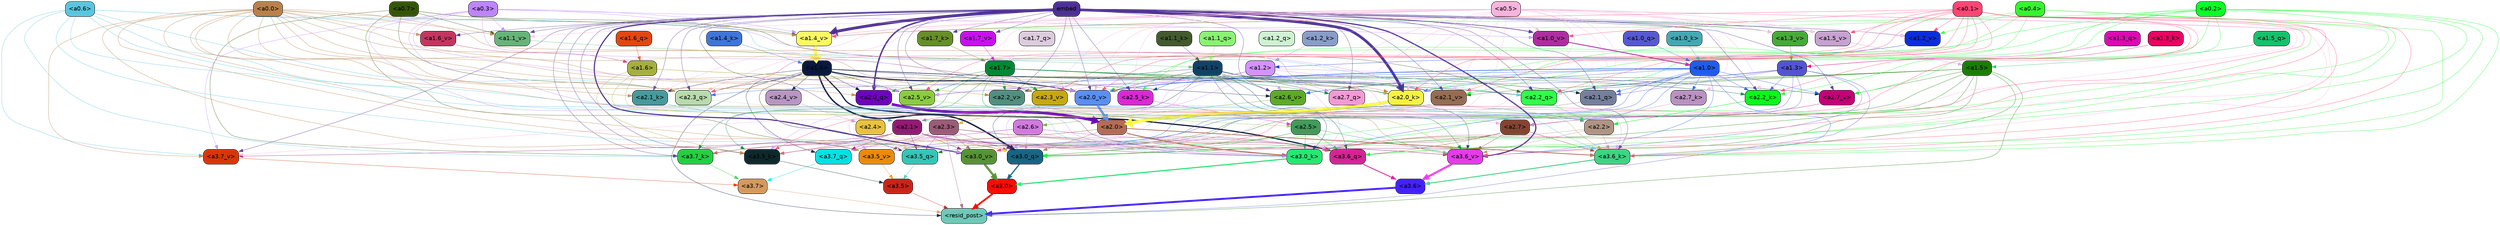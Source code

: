 strict digraph "" {
	graph [bgcolor=transparent,
		layout=dot,
		overlap=false,
		splines=true
	];
	"<a3.7>"	[color=black,
		fillcolor="#d4995e",
		fontname=Helvetica,
		shape=box,
		style="filled, rounded"];
	"<resid_post>"	[color=black,
		fillcolor="#6dc9b8",
		fontname=Helvetica,
		shape=box,
		style="filled, rounded"];
	"<a3.7>" -> "<resid_post>"	[color="#d4995e",
		penwidth=0.6239100098609924];
	"<a3.6>"	[color=black,
		fillcolor="#4321fe",
		fontname=Helvetica,
		shape=box,
		style="filled, rounded"];
	"<a3.6>" -> "<resid_post>"	[color="#4321fe",
		penwidth=4.569062113761902];
	"<a3.5>"	[color=black,
		fillcolor="#c62519",
		fontname=Helvetica,
		shape=box,
		style="filled, rounded"];
	"<a3.5>" -> "<resid_post>"	[color="#c62519",
		penwidth=0.6];
	"<a3.0>"	[color=black,
		fillcolor="#fa0c04",
		fontname=Helvetica,
		shape=box,
		style="filled, rounded"];
	"<a3.0>" -> "<resid_post>"	[color="#fa0c04",
		penwidth=4.283544182777405];
	"<a2.3>"	[color=black,
		fillcolor="#9a5c77",
		fontname=Helvetica,
		shape=box,
		style="filled, rounded"];
	"<a2.3>" -> "<resid_post>"	[color="#9a5c77",
		penwidth=0.6];
	"<a3.7_q>"	[color=black,
		fillcolor="#02e1e2",
		fontname=Helvetica,
		shape=box,
		style="filled, rounded"];
	"<a2.3>" -> "<a3.7_q>"	[color="#9a5c77",
		penwidth=0.6];
	"<a3.6_q>"	[color=black,
		fillcolor="#d42494",
		fontname=Helvetica,
		shape=box,
		style="filled, rounded"];
	"<a2.3>" -> "<a3.6_q>"	[color="#9a5c77",
		penwidth=0.6];
	"<a3.5_q>"	[color=black,
		fillcolor="#35c5b7",
		fontname=Helvetica,
		shape=box,
		style="filled, rounded"];
	"<a2.3>" -> "<a3.5_q>"	[color="#9a5c77",
		penwidth=0.6];
	"<a3.0_q>"	[color=black,
		fillcolor="#186481",
		fontname=Helvetica,
		shape=box,
		style="filled, rounded"];
	"<a2.3>" -> "<a3.0_q>"	[color="#9a5c77",
		penwidth=0.6];
	"<a3.0_k>"	[color=black,
		fillcolor="#26e772",
		fontname=Helvetica,
		shape=box,
		style="filled, rounded"];
	"<a2.3>" -> "<a3.0_k>"	[color="#9a5c77",
		penwidth=0.6];
	"<a3.6_v>"	[color=black,
		fillcolor="#e43ce7",
		fontname=Helvetica,
		shape=box,
		style="filled, rounded"];
	"<a2.3>" -> "<a3.6_v>"	[color="#9a5c77",
		penwidth=0.6];
	"<a3.5_v>"	[color=black,
		fillcolor="#eb8a0a",
		fontname=Helvetica,
		shape=box,
		style="filled, rounded"];
	"<a2.3>" -> "<a3.5_v>"	[color="#9a5c77",
		penwidth=0.6];
	"<a3.0_v>"	[color=black,
		fillcolor="#579237",
		fontname=Helvetica,
		shape=box,
		style="filled, rounded"];
	"<a2.3>" -> "<a3.0_v>"	[color="#9a5c77",
		penwidth=0.6];
	"<a1.5>"	[color=black,
		fillcolor="#1a7d04",
		fontname=Helvetica,
		shape=box,
		style="filled, rounded"];
	"<a1.5>" -> "<resid_post>"	[color="#1a7d04",
		penwidth=0.6];
	"<a1.5>" -> "<a3.6_q>"	[color="#1a7d04",
		penwidth=0.6];
	"<a1.5>" -> "<a3.5_q>"	[color="#1a7d04",
		penwidth=0.6];
	"<a1.5>" -> "<a3.0_q>"	[color="#1a7d04",
		penwidth=0.6];
	"<a3.6_k>"	[color=black,
		fillcolor="#3dd483",
		fontname=Helvetica,
		shape=box,
		style="filled, rounded"];
	"<a1.5>" -> "<a3.6_k>"	[color="#1a7d04",
		penwidth=0.6];
	"<a1.5>" -> "<a3.0_k>"	[color="#1a7d04",
		penwidth=0.6];
	"<a2.2_q>"	[color=black,
		fillcolor="#31fe4a",
		fontname=Helvetica,
		shape=box,
		style="filled, rounded"];
	"<a1.5>" -> "<a2.2_q>"	[color="#1a7d04",
		penwidth=0.6];
	"<a2.7_v>"	[color=black,
		fillcolor="#c20176",
		fontname=Helvetica,
		shape=box,
		style="filled, rounded"];
	"<a1.5>" -> "<a2.7_v>"	[color="#1a7d04",
		penwidth=0.6];
	"<a2.6_v>"	[color=black,
		fillcolor="#5daa28",
		fontname=Helvetica,
		shape=box,
		style="filled, rounded"];
	"<a1.5>" -> "<a2.6_v>"	[color="#1a7d04",
		penwidth=0.6];
	"<a2.1_v>"	[color=black,
		fillcolor="#956d52",
		fontname=Helvetica,
		shape=box,
		style="filled, rounded"];
	"<a1.5>" -> "<a2.1_v>"	[color="#1a7d04",
		penwidth=0.6];
	"<a1.4>"	[color=black,
		fillcolor="#09183c",
		fontname=Helvetica,
		shape=box,
		style="filled, rounded"];
	"<a1.4>" -> "<resid_post>"	[color="#09183c",
		penwidth=0.6];
	"<a1.4>" -> "<a3.7_q>"	[color="#09183c",
		penwidth=0.6];
	"<a1.4>" -> "<a3.6_q>"	[color="#09183c",
		penwidth=2.7536282539367676];
	"<a1.4>" -> "<a3.5_q>"	[color="#09183c",
		penwidth=0.6];
	"<a1.4>" -> "<a3.0_q>"	[color="#09183c",
		penwidth=3.3369133472442627];
	"<a2.3_q>"	[color=black,
		fillcolor="#b8daad",
		fontname=Helvetica,
		shape=box,
		style="filled, rounded"];
	"<a1.4>" -> "<a2.3_q>"	[color="#09183c",
		penwidth=0.6];
	"<a1.4>" -> "<a2.2_q>"	[color="#09183c",
		penwidth=0.6];
	"<a2.1_q>"	[color=black,
		fillcolor="#757f9c",
		fontname=Helvetica,
		shape=box,
		style="filled, rounded"];
	"<a1.4>" -> "<a2.1_q>"	[color="#09183c",
		penwidth=0.6];
	"<a2.0_q>"	[color=black,
		fillcolor="#6c04bd",
		fontname=Helvetica,
		shape=box,
		style="filled, rounded"];
	"<a1.4>" -> "<a2.0_q>"	[color="#09183c",
		penwidth=0.6];
	"<a2.1_k>"	[color=black,
		fillcolor="#48999c",
		fontname=Helvetica,
		shape=box,
		style="filled, rounded"];
	"<a1.4>" -> "<a2.1_k>"	[color="#09183c",
		penwidth=0.6];
	"<a1.4>" -> "<a2.7_v>"	[color="#09183c",
		penwidth=0.6];
	"<a1.4>" -> "<a2.6_v>"	[color="#09183c",
		penwidth=0.6];
	"<a2.5_v>"	[color=black,
		fillcolor="#8acb43",
		fontname=Helvetica,
		shape=box,
		style="filled, rounded"];
	"<a1.4>" -> "<a2.5_v>"	[color="#09183c",
		penwidth=0.6];
	"<a2.4_v>"	[color=black,
		fillcolor="#b796c2",
		fontname=Helvetica,
		shape=box,
		style="filled, rounded"];
	"<a1.4>" -> "<a2.4_v>"	[color="#09183c",
		penwidth=0.6];
	"<a1.4>" -> "<a2.1_v>"	[color="#09183c",
		penwidth=0.6];
	"<a2.0_v>"	[color=black,
		fillcolor="#5a8ef0",
		fontname=Helvetica,
		shape=box,
		style="filled, rounded"];
	"<a1.4>" -> "<a2.0_v>"	[color="#09183c",
		penwidth=2.2818827629089355];
	"<a1.3>"	[color=black,
		fillcolor="#5353d3",
		fontname=Helvetica,
		shape=box,
		style="filled, rounded"];
	"<a1.3>" -> "<resid_post>"	[color="#5353d3",
		penwidth=0.6];
	"<a1.3>" -> "<a3.6_v>"	[color="#5353d3",
		penwidth=0.6];
	"<a1.3>" -> "<a3.5_v>"	[color="#5353d3",
		penwidth=0.6];
	"<a1.3>" -> "<a3.0_v>"	[color="#5353d3",
		penwidth=0.6];
	"<a1.3>" -> "<a2.2_q>"	[color="#5353d3",
		penwidth=0.6];
	"<a1.3>" -> "<a2.1_q>"	[color="#5353d3",
		penwidth=0.6];
	"<a2.2_k>"	[color=black,
		fillcolor="#0bf81e",
		fontname=Helvetica,
		shape=box,
		style="filled, rounded"];
	"<a1.3>" -> "<a2.2_k>"	[color="#5353d3",
		penwidth=0.6];
	"<a1.3>" -> "<a2.5_v>"	[color="#5353d3",
		penwidth=0.6];
	"<a3.7_q>" -> "<a3.7>"	[color="#02e1e2",
		penwidth=0.6];
	"<a3.6_q>" -> "<a3.6>"	[color="#d42494",
		penwidth=2.0344843566417694];
	"<a3.5_q>" -> "<a3.5>"	[color="#35c5b7",
		penwidth=0.6];
	"<a3.0_q>" -> "<a3.0>"	[color="#186481",
		penwidth=2.863015294075012];
	"<a3.7_k>"	[color=black,
		fillcolor="#24cf41",
		fontname=Helvetica,
		shape=box,
		style="filled, rounded"];
	"<a3.7_k>" -> "<a3.7>"	[color="#24cf41",
		penwidth=0.6];
	"<a3.6_k>" -> "<a3.6>"	[color="#3dd483",
		penwidth=2.1770318150520325];
	"<a3.5_k>"	[color=black,
		fillcolor="#0f282c",
		fontname=Helvetica,
		shape=box,
		style="filled, rounded"];
	"<a3.5_k>" -> "<a3.5>"	[color="#0f282c",
		penwidth=0.6];
	"<a3.0_k>" -> "<a3.0>"	[color="#26e772",
		penwidth=2.6323853135108948];
	"<a3.7_v>"	[color=black,
		fillcolor="#d83606",
		fontname=Helvetica,
		shape=box,
		style="filled, rounded"];
	"<a3.7_v>" -> "<a3.7>"	[color="#d83606",
		penwidth=0.6];
	"<a3.6_v>" -> "<a3.6>"	[color="#e43ce7",
		penwidth=4.972373723983765];
	"<a3.5_v>" -> "<a3.5>"	[color="#eb8a0a",
		penwidth=0.6];
	"<a3.0_v>" -> "<a3.0>"	[color="#579237",
		penwidth=5.1638524532318115];
	"<a2.6>"	[color=black,
		fillcolor="#d17add",
		fontname=Helvetica,
		shape=box,
		style="filled, rounded"];
	"<a2.6>" -> "<a3.7_q>"	[color="#d17add",
		penwidth=0.6];
	"<a2.6>" -> "<a3.6_q>"	[color="#d17add",
		penwidth=0.6];
	"<a2.6>" -> "<a3.0_q>"	[color="#d17add",
		penwidth=0.6];
	"<a2.6>" -> "<a3.7_k>"	[color="#d17add",
		penwidth=0.6];
	"<a2.6>" -> "<a3.6_k>"	[color="#d17add",
		penwidth=0.6];
	"<a2.6>" -> "<a3.5_k>"	[color="#d17add",
		penwidth=0.6];
	"<a2.6>" -> "<a3.0_k>"	[color="#d17add",
		penwidth=0.6];
	"<a2.1>"	[color=black,
		fillcolor="#921a73",
		fontname=Helvetica,
		shape=box,
		style="filled, rounded"];
	"<a2.1>" -> "<a3.7_q>"	[color="#921a73",
		penwidth=0.6];
	"<a2.1>" -> "<a3.6_q>"	[color="#921a73",
		penwidth=0.6];
	"<a2.1>" -> "<a3.5_q>"	[color="#921a73",
		penwidth=0.6];
	"<a2.1>" -> "<a3.0_q>"	[color="#921a73",
		penwidth=0.6];
	"<a2.1>" -> "<a3.7_k>"	[color="#921a73",
		penwidth=0.6];
	"<a2.1>" -> "<a3.6_k>"	[color="#921a73",
		penwidth=0.6];
	"<a2.1>" -> "<a3.5_k>"	[color="#921a73",
		penwidth=0.6];
	"<a2.1>" -> "<a3.0_k>"	[color="#921a73",
		penwidth=0.6];
	"<a2.1>" -> "<a3.7_v>"	[color="#921a73",
		penwidth=0.6];
	"<a2.1>" -> "<a3.6_v>"	[color="#921a73",
		penwidth=0.6];
	"<a2.1>" -> "<a3.0_v>"	[color="#921a73",
		penwidth=0.6];
	"<a2.7>"	[color=black,
		fillcolor="#854331",
		fontname=Helvetica,
		shape=box,
		style="filled, rounded"];
	"<a2.7>" -> "<a3.6_q>"	[color="#854331",
		penwidth=0.6];
	"<a2.7>" -> "<a3.0_q>"	[color="#854331",
		penwidth=0.6];
	"<a2.7>" -> "<a3.6_k>"	[color="#854331",
		penwidth=0.6];
	"<a2.7>" -> "<a3.0_k>"	[color="#854331",
		penwidth=0.6];
	"<a2.7>" -> "<a3.6_v>"	[color="#854331",
		penwidth=0.6];
	"<a2.5>"	[color=black,
		fillcolor="#429a5b",
		fontname=Helvetica,
		shape=box,
		style="filled, rounded"];
	"<a2.5>" -> "<a3.6_q>"	[color="#429a5b",
		penwidth=0.6];
	"<a2.5>" -> "<a3.0_q>"	[color="#429a5b",
		penwidth=0.6];
	"<a2.5>" -> "<a3.0_k>"	[color="#429a5b",
		penwidth=0.6];
	"<a2.5>" -> "<a3.6_v>"	[color="#429a5b",
		penwidth=0.6];
	"<a2.5>" -> "<a3.0_v>"	[color="#429a5b",
		penwidth=0.6];
	"<a2.0>"	[color=black,
		fillcolor="#b36c55",
		fontname=Helvetica,
		shape=box,
		style="filled, rounded"];
	"<a2.0>" -> "<a3.6_q>"	[color="#b36c55",
		penwidth=0.6];
	"<a2.0>" -> "<a3.0_q>"	[color="#b36c55",
		penwidth=0.6];
	"<a2.0>" -> "<a3.7_k>"	[color="#b36c55",
		penwidth=0.6];
	"<a2.0>" -> "<a3.6_k>"	[color="#b36c55",
		penwidth=1.7047871947288513];
	"<a2.0>" -> "<a3.5_k>"	[color="#b36c55",
		penwidth=0.6];
	"<a2.0>" -> "<a3.0_k>"	[color="#b36c55",
		penwidth=2.239806979894638];
	"<a1.1>"	[color=black,
		fillcolor="#104267",
		fontname=Helvetica,
		shape=box,
		style="filled, rounded"];
	"<a1.1>" -> "<a3.6_q>"	[color="#104267",
		penwidth=0.6];
	"<a1.1>" -> "<a3.0_q>"	[color="#104267",
		penwidth=0.6];
	"<a1.1>" -> "<a3.0_k>"	[color="#104267",
		penwidth=0.6];
	"<a1.1>" -> "<a3.6_v>"	[color="#104267",
		penwidth=0.6];
	"<a2.7_q>"	[color=black,
		fillcolor="#f19ad4",
		fontname=Helvetica,
		shape=box,
		style="filled, rounded"];
	"<a1.1>" -> "<a2.7_q>"	[color="#104267",
		penwidth=0.6];
	"<a2.5_k>"	[color=black,
		fillcolor="#d829d4",
		fontname=Helvetica,
		shape=box,
		style="filled, rounded"];
	"<a1.1>" -> "<a2.5_k>"	[color="#104267",
		penwidth=0.6];
	"<a2.0_k>"	[color=black,
		fillcolor="#f4f343",
		fontname=Helvetica,
		shape=box,
		style="filled, rounded"];
	"<a1.1>" -> "<a2.0_k>"	[color="#104267",
		penwidth=0.6];
	"<a1.1>" -> "<a2.6_v>"	[color="#104267",
		penwidth=0.6];
	"<a2.2_v>"	[color=black,
		fillcolor="#528f7e",
		fontname=Helvetica,
		shape=box,
		style="filled, rounded"];
	"<a1.1>" -> "<a2.2_v>"	[color="#104267",
		penwidth=0.6];
	"<a1.1>" -> "<a2.1_v>"	[color="#104267",
		penwidth=0.6];
	"<a1.1>" -> "<a2.0_v>"	[color="#104267",
		penwidth=0.6];
	"<a0.4>"	[color=black,
		fillcolor="#35f32e",
		fontname=Helvetica,
		shape=box,
		style="filled, rounded"];
	"<a0.4>" -> "<a3.6_q>"	[color="#35f32e",
		penwidth=0.6];
	"<a0.4>" -> "<a3.0_q>"	[color="#35f32e",
		penwidth=0.6];
	"<a0.4>" -> "<a3.6_k>"	[color="#35f32e",
		penwidth=0.6];
	"<a0.4>" -> "<a2.5_k>"	[color="#35f32e",
		penwidth=0.6];
	"<a0.4>" -> "<a2.0_k>"	[color="#35f32e",
		penwidth=0.6];
	"<a1.4_v>"	[color=black,
		fillcolor="#faf965",
		fontname=Helvetica,
		shape=box,
		style="filled, rounded"];
	"<a0.4>" -> "<a1.4_v>"	[color="#35f32e",
		penwidth=0.6];
	"<a1.2_v>"	[color=black,
		fillcolor="#0b2eda",
		fontname=Helvetica,
		shape=box,
		style="filled, rounded"];
	"<a0.4>" -> "<a1.2_v>"	[color="#35f32e",
		penwidth=0.6];
	"<a0.2>"	[color=black,
		fillcolor="#0aff27",
		fontname=Helvetica,
		shape=box,
		style="filled, rounded"];
	"<a0.2>" -> "<a3.6_q>"	[color="#0aff27",
		penwidth=0.6];
	"<a0.2>" -> "<a3.0_q>"	[color="#0aff27",
		penwidth=0.6];
	"<a0.2>" -> "<a3.6_k>"	[color="#0aff27",
		penwidth=0.6];
	"<a0.2>" -> "<a3.0_k>"	[color="#0aff27",
		penwidth=0.6];
	"<a0.2>" -> "<a2.2_q>"	[color="#0aff27",
		penwidth=0.6];
	"<a0.2>" -> "<a2.2_k>"	[color="#0aff27",
		penwidth=0.6];
	"<a0.2>" -> "<a2.0_k>"	[color="#0aff27",
		penwidth=0.6];
	"<a0.2>" -> "<a2.7_v>"	[color="#0aff27",
		penwidth=0.6];
	"<a0.2>" -> "<a2.1_v>"	[color="#0aff27",
		penwidth=0.6];
	"<a0.2>" -> "<a2.0_v>"	[color="#0aff27",
		penwidth=0.6];
	"<a0.2>" -> "<a1.4_v>"	[color="#0aff27",
		penwidth=0.6];
	"<a2.4>"	[color=black,
		fillcolor="#e8c23f",
		fontname=Helvetica,
		shape=box,
		style="filled, rounded"];
	"<a2.4>" -> "<a3.5_q>"	[color="#e8c23f",
		penwidth=0.6];
	"<a2.4>" -> "<a3.0_q>"	[color="#e8c23f",
		penwidth=0.6];
	"<a1.2>"	[color=black,
		fillcolor="#d392fd",
		fontname=Helvetica,
		shape=box,
		style="filled, rounded"];
	"<a1.2>" -> "<a3.0_q>"	[color="#d392fd",
		penwidth=0.6];
	"<a1.2>" -> "<a3.6_k>"	[color="#d392fd",
		penwidth=0.6];
	"<a1.2>" -> "<a3.5_k>"	[color="#d392fd",
		penwidth=0.6];
	"<a1.2>" -> "<a3.0_k>"	[color="#d392fd",
		penwidth=0.6];
	"<a1.2>" -> "<a3.5_v>"	[color="#d392fd",
		penwidth=0.6];
	"<a1.2>" -> "<a2.7_q>"	[color="#d392fd",
		penwidth=0.6];
	"<a1.2>" -> "<a2.2_q>"	[color="#d392fd",
		penwidth=0.6];
	"<a1.2>" -> "<a2.2_k>"	[color="#d392fd",
		penwidth=0.6];
	"<a1.2>" -> "<a2.6_v>"	[color="#d392fd",
		penwidth=0.6];
	"<a1.2>" -> "<a2.5_v>"	[color="#d392fd",
		penwidth=0.6];
	"<a2.3_v>"	[color=black,
		fillcolor="#c5a912",
		fontname=Helvetica,
		shape=box,
		style="filled, rounded"];
	"<a1.2>" -> "<a2.3_v>"	[color="#d392fd",
		penwidth=0.6];
	"<a1.2>" -> "<a2.0_v>"	[color="#d392fd",
		penwidth=0.6];
	"<a1.7>"	[color=black,
		fillcolor="#028734",
		fontname=Helvetica,
		shape=box,
		style="filled, rounded"];
	"<a1.7>" -> "<a3.7_k>"	[color="#028734",
		penwidth=0.6];
	"<a1.7>" -> "<a3.5_k>"	[color="#028734",
		penwidth=0.6];
	"<a1.7>" -> "<a3.6_v>"	[color="#028734",
		penwidth=0.6];
	"<a1.7>" -> "<a2.7_q>"	[color="#028734",
		penwidth=0.6];
	"<a1.7>" -> "<a2.2_q>"	[color="#028734",
		penwidth=0.6];
	"<a1.7>" -> "<a2.0_q>"	[color="#028734",
		penwidth=0.6];
	"<a1.7>" -> "<a2.2_k>"	[color="#028734",
		penwidth=0.6];
	"<a1.7>" -> "<a2.0_k>"	[color="#028734",
		penwidth=0.6];
	"<a1.7>" -> "<a2.5_v>"	[color="#028734",
		penwidth=0.6];
	"<a1.7>" -> "<a2.3_v>"	[color="#028734",
		penwidth=0.6];
	"<a1.7>" -> "<a2.2_v>"	[color="#028734",
		penwidth=0.6];
	"<a0.7>"	[color=black,
		fillcolor="#355506",
		fontname=Helvetica,
		shape=box,
		style="filled, rounded"];
	"<a0.7>" -> "<a3.7_k>"	[color="#355506",
		penwidth=0.6];
	"<a0.7>" -> "<a3.0_v>"	[color="#355506",
		penwidth=0.6];
	"<a0.7>" -> "<a2.3_q>"	[color="#355506",
		penwidth=0.6];
	"<a0.7>" -> "<a2.2_q>"	[color="#355506",
		penwidth=0.6];
	"<a0.7>" -> "<a1.4_v>"	[color="#355506",
		penwidth=0.6];
	"<a1.1_v>"	[color=black,
		fillcolor="#66b47a",
		fontname=Helvetica,
		shape=box,
		style="filled, rounded"];
	"<a0.7>" -> "<a1.1_v>"	[color="#355506",
		penwidth=0.6];
	"<a0.6>"	[color=black,
		fillcolor="#57c6de",
		fontname=Helvetica,
		shape=box,
		style="filled, rounded"];
	"<a0.6>" -> "<a3.7_k>"	[color="#57c6de",
		penwidth=0.6];
	"<a0.6>" -> "<a3.6_k>"	[color="#57c6de",
		penwidth=0.6];
	"<a0.6>" -> "<a3.0_k>"	[color="#57c6de",
		penwidth=0.6];
	"<a0.6>" -> "<a3.7_v>"	[color="#57c6de",
		penwidth=0.6];
	"<a0.6>" -> "<a3.6_v>"	[color="#57c6de",
		penwidth=0.6];
	"<a0.6>" -> "<a3.0_v>"	[color="#57c6de",
		penwidth=0.6];
	"<a0.6>" -> "<a2.3_q>"	[color="#57c6de",
		penwidth=0.6];
	"<a0.6>" -> "<a2.2_q>"	[color="#57c6de",
		penwidth=0.6];
	"<a0.6>" -> "<a1.4_v>"	[color="#57c6de",
		penwidth=0.6];
	embed	[color=black,
		fillcolor="#4d3092",
		fontname=Helvetica,
		shape=box,
		style="filled, rounded"];
	embed -> "<a3.7_k>"	[color="#4d3092",
		penwidth=0.6];
	embed -> "<a3.6_k>"	[color="#4d3092",
		penwidth=0.6];
	embed -> "<a3.5_k>"	[color="#4d3092",
		penwidth=0.6];
	embed -> "<a3.0_k>"	[color="#4d3092",
		penwidth=0.6];
	embed -> "<a3.7_v>"	[color="#4d3092",
		penwidth=0.6];
	embed -> "<a3.6_v>"	[color="#4d3092",
		penwidth=2.7369276881217957];
	embed -> "<a3.5_v>"	[color="#4d3092",
		penwidth=0.6];
	embed -> "<a3.0_v>"	[color="#4d3092",
		penwidth=2.5778204202651978];
	embed -> "<a2.7_q>"	[color="#4d3092",
		penwidth=0.6];
	embed -> "<a2.3_q>"	[color="#4d3092",
		penwidth=0.6];
	embed -> "<a2.2_q>"	[color="#4d3092",
		penwidth=0.6];
	embed -> "<a2.1_q>"	[color="#4d3092",
		penwidth=0.6];
	embed -> "<a2.0_q>"	[color="#4d3092",
		penwidth=3.459219217300415];
	embed -> "<a2.5_k>"	[color="#4d3092",
		penwidth=0.6];
	embed -> "<a2.2_k>"	[color="#4d3092",
		penwidth=0.6363201141357422];
	embed -> "<a2.1_k>"	[color="#4d3092",
		penwidth=0.6];
	embed -> "<a2.0_k>"	[color="#4d3092",
		penwidth=6.407642982900143];
	embed -> "<a2.7_v>"	[color="#4d3092",
		penwidth=0.6];
	embed -> "<a2.6_v>"	[color="#4d3092",
		penwidth=0.6];
	embed -> "<a2.5_v>"	[color="#4d3092",
		penwidth=0.6];
	embed -> "<a2.3_v>"	[color="#4d3092",
		penwidth=0.6];
	embed -> "<a2.2_v>"	[color="#4d3092",
		penwidth=0.6175012588500977];
	embed -> "<a2.1_v>"	[color="#4d3092",
		penwidth=0.6];
	embed -> "<a2.0_v>"	[color="#4d3092",
		penwidth=0.6];
	"<a1.7_k>"	[color=black,
		fillcolor="#678e28",
		fontname=Helvetica,
		shape=box,
		style="filled, rounded"];
	embed -> "<a1.7_k>"	[color="#4d3092",
		penwidth=0.6];
	"<a1.7_v>"	[color=black,
		fillcolor="#c711ed",
		fontname=Helvetica,
		shape=box,
		style="filled, rounded"];
	embed -> "<a1.7_v>"	[color="#4d3092",
		penwidth=0.6];
	"<a1.6_v>"	[color=black,
		fillcolor="#c4355f",
		fontname=Helvetica,
		shape=box,
		style="filled, rounded"];
	embed -> "<a1.6_v>"	[color="#4d3092",
		penwidth=0.6];
	"<a1.5_v>"	[color=black,
		fillcolor="#c7a2d0",
		fontname=Helvetica,
		shape=box,
		style="filled, rounded"];
	embed -> "<a1.5_v>"	[color="#4d3092",
		penwidth=0.6];
	embed -> "<a1.4_v>"	[color="#4d3092",
		penwidth=6.860090345144272];
	"<a1.3_v>"	[color=black,
		fillcolor="#47aa39",
		fontname=Helvetica,
		shape=box,
		style="filled, rounded"];
	embed -> "<a1.3_v>"	[color="#4d3092",
		penwidth=0.6];
	embed -> "<a1.2_v>"	[color="#4d3092",
		penwidth=0.6];
	embed -> "<a1.1_v>"	[color="#4d3092",
		penwidth=0.6];
	"<a1.0_v>"	[color=black,
		fillcolor="#ae2ea1",
		fontname=Helvetica,
		shape=box,
		style="filled, rounded"];
	embed -> "<a1.0_v>"	[color="#4d3092",
		penwidth=1.2940821647644043];
	"<a2.2>"	[color=black,
		fillcolor="#af9484",
		fontname=Helvetica,
		shape=box,
		style="filled, rounded"];
	"<a2.2>" -> "<a3.6_k>"	[color="#af9484",
		penwidth=0.6];
	"<a2.2>" -> "<a3.0_k>"	[color="#af9484",
		penwidth=0.6];
	"<a2.2>" -> "<a3.6_v>"	[color="#af9484",
		penwidth=0.6];
	"<a1.6>"	[color=black,
		fillcolor="#a6af3e",
		fontname=Helvetica,
		shape=box,
		style="filled, rounded"];
	"<a1.6>" -> "<a3.6_k>"	[color="#a6af3e",
		penwidth=0.6];
	"<a1.6>" -> "<a3.5_k>"	[color="#a6af3e",
		penwidth=0.6];
	"<a1.6>" -> "<a3.6_v>"	[color="#a6af3e",
		penwidth=0.6];
	"<a1.6>" -> "<a2.0_k>"	[color="#a6af3e",
		penwidth=0.6];
	"<a1.6>" -> "<a2.0_v>"	[color="#a6af3e",
		penwidth=0.6];
	"<a1.0>"	[color=black,
		fillcolor="#215be9",
		fontname=Helvetica,
		shape=box,
		style="filled, rounded"];
	"<a1.0>" -> "<a3.6_k>"	[color="#215be9",
		penwidth=0.6];
	"<a1.0>" -> "<a3.0_k>"	[color="#215be9",
		penwidth=0.6];
	"<a1.0>" -> "<a3.6_v>"	[color="#215be9",
		penwidth=0.6];
	"<a1.0>" -> "<a3.5_v>"	[color="#215be9",
		penwidth=0.6];
	"<a1.0>" -> "<a3.0_v>"	[color="#215be9",
		penwidth=0.6];
	"<a1.0>" -> "<a2.3_q>"	[color="#215be9",
		penwidth=0.6];
	"<a1.0>" -> "<a2.2_q>"	[color="#215be9",
		penwidth=0.6];
	"<a1.0>" -> "<a2.1_q>"	[color="#215be9",
		penwidth=0.6];
	"<a2.7_k>"	[color=black,
		fillcolor="#b992c0",
		fontname=Helvetica,
		shape=box,
		style="filled, rounded"];
	"<a1.0>" -> "<a2.7_k>"	[color="#215be9",
		penwidth=0.6];
	"<a1.0>" -> "<a2.2_k>"	[color="#215be9",
		penwidth=0.6];
	"<a1.0>" -> "<a2.0_k>"	[color="#215be9",
		penwidth=0.6];
	"<a1.0>" -> "<a2.7_v>"	[color="#215be9",
		penwidth=0.6];
	"<a1.0>" -> "<a2.6_v>"	[color="#215be9",
		penwidth=0.6];
	"<a1.0>" -> "<a2.0_v>"	[color="#215be9",
		penwidth=1.2978954315185547];
	"<a0.5>"	[color=black,
		fillcolor="#f7b3dc",
		fontname=Helvetica,
		shape=box,
		style="filled, rounded"];
	"<a0.5>" -> "<a3.6_k>"	[color="#f7b3dc",
		penwidth=0.6];
	"<a0.5>" -> "<a3.7_v>"	[color="#f7b3dc",
		penwidth=0.6];
	"<a0.5>" -> "<a3.6_v>"	[color="#f7b3dc",
		penwidth=0.6];
	"<a0.5>" -> "<a3.5_v>"	[color="#f7b3dc",
		penwidth=0.6];
	"<a0.5>" -> "<a3.0_v>"	[color="#f7b3dc",
		penwidth=0.6];
	"<a0.5>" -> "<a2.7_q>"	[color="#f7b3dc",
		penwidth=0.6];
	"<a0.5>" -> "<a2.3_q>"	[color="#f7b3dc",
		penwidth=0.6];
	"<a0.5>" -> "<a2.2_q>"	[color="#f7b3dc",
		penwidth=0.6];
	"<a0.5>" -> "<a2.1_q>"	[color="#f7b3dc",
		penwidth=0.6];
	"<a0.5>" -> "<a2.0_q>"	[color="#f7b3dc",
		penwidth=0.6];
	"<a0.5>" -> "<a2.7_k>"	[color="#f7b3dc",
		penwidth=0.6];
	"<a0.5>" -> "<a2.5_k>"	[color="#f7b3dc",
		penwidth=0.6];
	"<a0.5>" -> "<a2.2_k>"	[color="#f7b3dc",
		penwidth=0.6];
	"<a0.5>" -> "<a2.1_k>"	[color="#f7b3dc",
		penwidth=0.6];
	"<a0.5>" -> "<a2.0_k>"	[color="#f7b3dc",
		penwidth=0.7721366882324219];
	"<a0.5>" -> "<a2.6_v>"	[color="#f7b3dc",
		penwidth=0.6];
	"<a0.5>" -> "<a2.3_v>"	[color="#f7b3dc",
		penwidth=0.6];
	"<a0.5>" -> "<a2.1_v>"	[color="#f7b3dc",
		penwidth=0.6];
	"<a0.5>" -> "<a2.0_v>"	[color="#f7b3dc",
		penwidth=0.6];
	"<a0.5>" -> "<a1.5_v>"	[color="#f7b3dc",
		penwidth=0.6];
	"<a0.5>" -> "<a1.4_v>"	[color="#f7b3dc",
		penwidth=1.0206317901611328];
	"<a0.5>" -> "<a1.3_v>"	[color="#f7b3dc",
		penwidth=0.6];
	"<a0.5>" -> "<a1.2_v>"	[color="#f7b3dc",
		penwidth=0.6];
	"<a0.5>" -> "<a1.1_v>"	[color="#f7b3dc",
		penwidth=0.6];
	"<a0.5>" -> "<a1.0_v>"	[color="#f7b3dc",
		penwidth=0.6];
	"<a0.1>"	[color=black,
		fillcolor="#ff4572",
		fontname=Helvetica,
		shape=box,
		style="filled, rounded"];
	"<a0.1>" -> "<a3.6_k>"	[color="#ff4572",
		penwidth=0.6];
	"<a0.1>" -> "<a3.5_k>"	[color="#ff4572",
		penwidth=0.6];
	"<a0.1>" -> "<a3.0_k>"	[color="#ff4572",
		penwidth=0.6];
	"<a0.1>" -> "<a3.6_v>"	[color="#ff4572",
		penwidth=0.6];
	"<a0.1>" -> "<a3.0_v>"	[color="#ff4572",
		penwidth=0.6];
	"<a0.1>" -> "<a2.3_q>"	[color="#ff4572",
		penwidth=0.6];
	"<a0.1>" -> "<a2.2_q>"	[color="#ff4572",
		penwidth=0.6];
	"<a0.1>" -> "<a2.2_k>"	[color="#ff4572",
		penwidth=0.6];
	"<a0.1>" -> "<a2.0_k>"	[color="#ff4572",
		penwidth=0.6];
	"<a0.1>" -> "<a2.5_v>"	[color="#ff4572",
		penwidth=0.6];
	"<a0.1>" -> "<a2.3_v>"	[color="#ff4572",
		penwidth=0.6];
	"<a0.1>" -> "<a2.1_v>"	[color="#ff4572",
		penwidth=0.6];
	"<a0.1>" -> "<a2.0_v>"	[color="#ff4572",
		penwidth=0.6];
	"<a0.1>" -> "<a1.5_v>"	[color="#ff4572",
		penwidth=0.6];
	"<a0.1>" -> "<a1.4_v>"	[color="#ff4572",
		penwidth=0.6];
	"<a0.1>" -> "<a1.2_v>"	[color="#ff4572",
		penwidth=0.6];
	"<a0.1>" -> "<a1.0_v>"	[color="#ff4572",
		penwidth=0.6];
	"<a0.0>"	[color=black,
		fillcolor="#ba8049",
		fontname=Helvetica,
		shape=box,
		style="filled, rounded"];
	"<a0.0>" -> "<a3.5_k>"	[color="#ba8049",
		penwidth=0.6];
	"<a0.0>" -> "<a3.7_v>"	[color="#ba8049",
		penwidth=0.6];
	"<a0.0>" -> "<a3.6_v>"	[color="#ba8049",
		penwidth=0.6];
	"<a0.0>" -> "<a3.5_v>"	[color="#ba8049",
		penwidth=0.6];
	"<a0.0>" -> "<a3.0_v>"	[color="#ba8049",
		penwidth=0.6];
	"<a0.0>" -> "<a2.3_q>"	[color="#ba8049",
		penwidth=0.6];
	"<a0.0>" -> "<a2.0_q>"	[color="#ba8049",
		penwidth=0.6];
	"<a0.0>" -> "<a2.5_k>"	[color="#ba8049",
		penwidth=0.6];
	"<a0.0>" -> "<a2.1_k>"	[color="#ba8049",
		penwidth=0.6];
	"<a0.0>" -> "<a2.0_k>"	[color="#ba8049",
		penwidth=0.6];
	"<a0.0>" -> "<a2.5_v>"	[color="#ba8049",
		penwidth=0.6];
	"<a0.0>" -> "<a2.3_v>"	[color="#ba8049",
		penwidth=0.6];
	"<a0.0>" -> "<a2.2_v>"	[color="#ba8049",
		penwidth=0.6];
	"<a0.0>" -> "<a2.0_v>"	[color="#ba8049",
		penwidth=0.6];
	"<a0.0>" -> "<a1.6_v>"	[color="#ba8049",
		penwidth=0.6];
	"<a0.0>" -> "<a1.4_v>"	[color="#ba8049",
		penwidth=0.6];
	"<a0.0>" -> "<a1.1_v>"	[color="#ba8049",
		penwidth=0.6];
	"<a0.3>"	[color=black,
		fillcolor="#bd84ff",
		fontname=Helvetica,
		shape=box,
		style="filled, rounded"];
	"<a0.3>" -> "<a3.0_k>"	[color="#bd84ff",
		penwidth=0.6];
	"<a0.3>" -> "<a3.7_v>"	[color="#bd84ff",
		penwidth=0.6];
	"<a0.3>" -> "<a3.0_v>"	[color="#bd84ff",
		penwidth=0.6];
	"<a0.3>" -> "<a2.5_v>"	[color="#bd84ff",
		penwidth=0.6];
	"<a0.3>" -> "<a2.1_v>"	[color="#bd84ff",
		penwidth=0.6];
	"<a0.3>" -> "<a2.0_v>"	[color="#bd84ff",
		penwidth=0.6];
	"<a0.3>" -> "<a1.4_v>"	[color="#bd84ff",
		penwidth=0.6];
	"<a0.3>" -> "<a1.1_v>"	[color="#bd84ff",
		penwidth=0.6];
	"<a0.3>" -> "<a1.0_v>"	[color="#bd84ff",
		penwidth=0.6];
	"<a2.7_q>" -> "<a2.7>"	[color="#f19ad4",
		penwidth=0.6];
	"<a2.3_q>" -> "<a2.3>"	[color="#b8daad",
		penwidth=0.6];
	"<a2.2_q>" -> "<a2.2>"	[color="#31fe4a",
		penwidth=0.7441773414611816];
	"<a2.1_q>" -> "<a2.1>"	[color="#757f9c",
		penwidth=0.6];
	"<a2.0_q>" -> "<a2.0>"	[color="#6c04bd",
		penwidth=6.422367453575134];
	"<a2.7_k>" -> "<a2.7>"	[color="#b992c0",
		penwidth=0.6];
	"<a2.5_k>" -> "<a2.5>"	[color="#d829d4",
		penwidth=0.6];
	"<a2.2_k>" -> "<a2.2>"	[color="#0bf81e",
		penwidth=0.8810110092163086];
	"<a2.1_k>" -> "<a2.1>"	[color="#48999c",
		penwidth=0.6];
	"<a2.0_k>" -> "<a2.0>"	[color="#f4f343",
		penwidth=7.398894429206848];
	"<a2.7_v>" -> "<a2.7>"	[color="#c20176",
		penwidth=0.6];
	"<a2.6_v>" -> "<a2.6>"	[color="#5daa28",
		penwidth=0.6];
	"<a2.5_v>" -> "<a2.5>"	[color="#8acb43",
		penwidth=0.6];
	"<a2.4_v>" -> "<a2.4>"	[color="#b796c2",
		penwidth=0.6];
	"<a2.3_v>" -> "<a2.3>"	[color="#c5a912",
		penwidth=0.6];
	"<a2.2_v>" -> "<a2.2>"	[color="#528f7e",
		penwidth=0.6];
	"<a2.1_v>" -> "<a2.1>"	[color="#956d52",
		penwidth=0.6];
	"<a2.0_v>" -> "<a2.0>"	[color="#5a8ef0",
		penwidth=5.395828627049923];
	"<a1.7_q>"	[color=black,
		fillcolor="#ddccde",
		fontname=Helvetica,
		shape=box,
		style="filled, rounded"];
	"<a1.7_q>" -> "<a1.7>"	[color="#ddccde",
		penwidth=0.6];
	"<a1.6_q>"	[color=black,
		fillcolor="#e2470f",
		fontname=Helvetica,
		shape=box,
		style="filled, rounded"];
	"<a1.6_q>" -> "<a1.6>"	[color="#e2470f",
		penwidth=0.6];
	"<a1.5_q>"	[color=black,
		fillcolor="#15c16c",
		fontname=Helvetica,
		shape=box,
		style="filled, rounded"];
	"<a1.5_q>" -> "<a1.5>"	[color="#15c16c",
		penwidth=0.6];
	"<a1.3_q>"	[color=black,
		fillcolor="#da0bb0",
		fontname=Helvetica,
		shape=box,
		style="filled, rounded"];
	"<a1.3_q>" -> "<a1.3>"	[color="#da0bb0",
		penwidth=0.6];
	"<a1.2_q>"	[color=black,
		fillcolor="#cff2d2",
		fontname=Helvetica,
		shape=box,
		style="filled, rounded"];
	"<a1.2_q>" -> "<a1.2>"	[color="#cff2d2",
		penwidth=0.6];
	"<a1.1_q>"	[color=black,
		fillcolor="#89f373",
		fontname=Helvetica,
		shape=box,
		style="filled, rounded"];
	"<a1.1_q>" -> "<a1.1>"	[color="#89f373",
		penwidth=0.6];
	"<a1.0_q>"	[color=black,
		fillcolor="#5759d1",
		fontname=Helvetica,
		shape=box,
		style="filled, rounded"];
	"<a1.0_q>" -> "<a1.0>"	[color="#5759d1",
		penwidth=0.6];
	"<a1.7_k>" -> "<a1.7>"	[color="#678e28",
		penwidth=0.6];
	"<a1.4_k>"	[color=black,
		fillcolor="#3f75d8",
		fontname=Helvetica,
		shape=box,
		style="filled, rounded"];
	"<a1.4_k>" -> "<a1.4>"	[color="#3f75d8",
		penwidth=0.6];
	"<a1.3_k>"	[color=black,
		fillcolor="#e80262",
		fontname=Helvetica,
		shape=box,
		style="filled, rounded"];
	"<a1.3_k>" -> "<a1.3>"	[color="#e80262",
		penwidth=0.6];
	"<a1.2_k>"	[color=black,
		fillcolor="#899dc8",
		fontname=Helvetica,
		shape=box,
		style="filled, rounded"];
	"<a1.2_k>" -> "<a1.2>"	[color="#899dc8",
		penwidth=0.6];
	"<a1.1_k>"	[color=black,
		fillcolor="#425a2e",
		fontname=Helvetica,
		shape=box,
		style="filled, rounded"];
	"<a1.1_k>" -> "<a1.1>"	[color="#425a2e",
		penwidth=0.6];
	"<a1.0_k>"	[color=black,
		fillcolor="#44a8b2",
		fontname=Helvetica,
		shape=box,
		style="filled, rounded"];
	"<a1.0_k>" -> "<a1.0>"	[color="#44a8b2",
		penwidth=0.6];
	"<a1.7_v>" -> "<a1.7>"	[color="#c711ed",
		penwidth=0.6];
	"<a1.6_v>" -> "<a1.6>"	[color="#c4355f",
		penwidth=0.6];
	"<a1.5_v>" -> "<a1.5>"	[color="#c7a2d0",
		penwidth=0.6];
	"<a1.4_v>" -> "<a1.4>"	[color="#faf965",
		penwidth=8.774570226669312];
	"<a1.3_v>" -> "<a1.3>"	[color="#47aa39",
		penwidth=0.6];
	"<a1.2_v>" -> "<a1.2>"	[color="#0b2eda",
		penwidth=0.6];
	"<a1.1_v>" -> "<a1.1>"	[color="#66b47a",
		penwidth=0.6];
	"<a1.0_v>" -> "<a1.0>"	[color="#ae2ea1",
		penwidth=2.0497570037841797];
}
